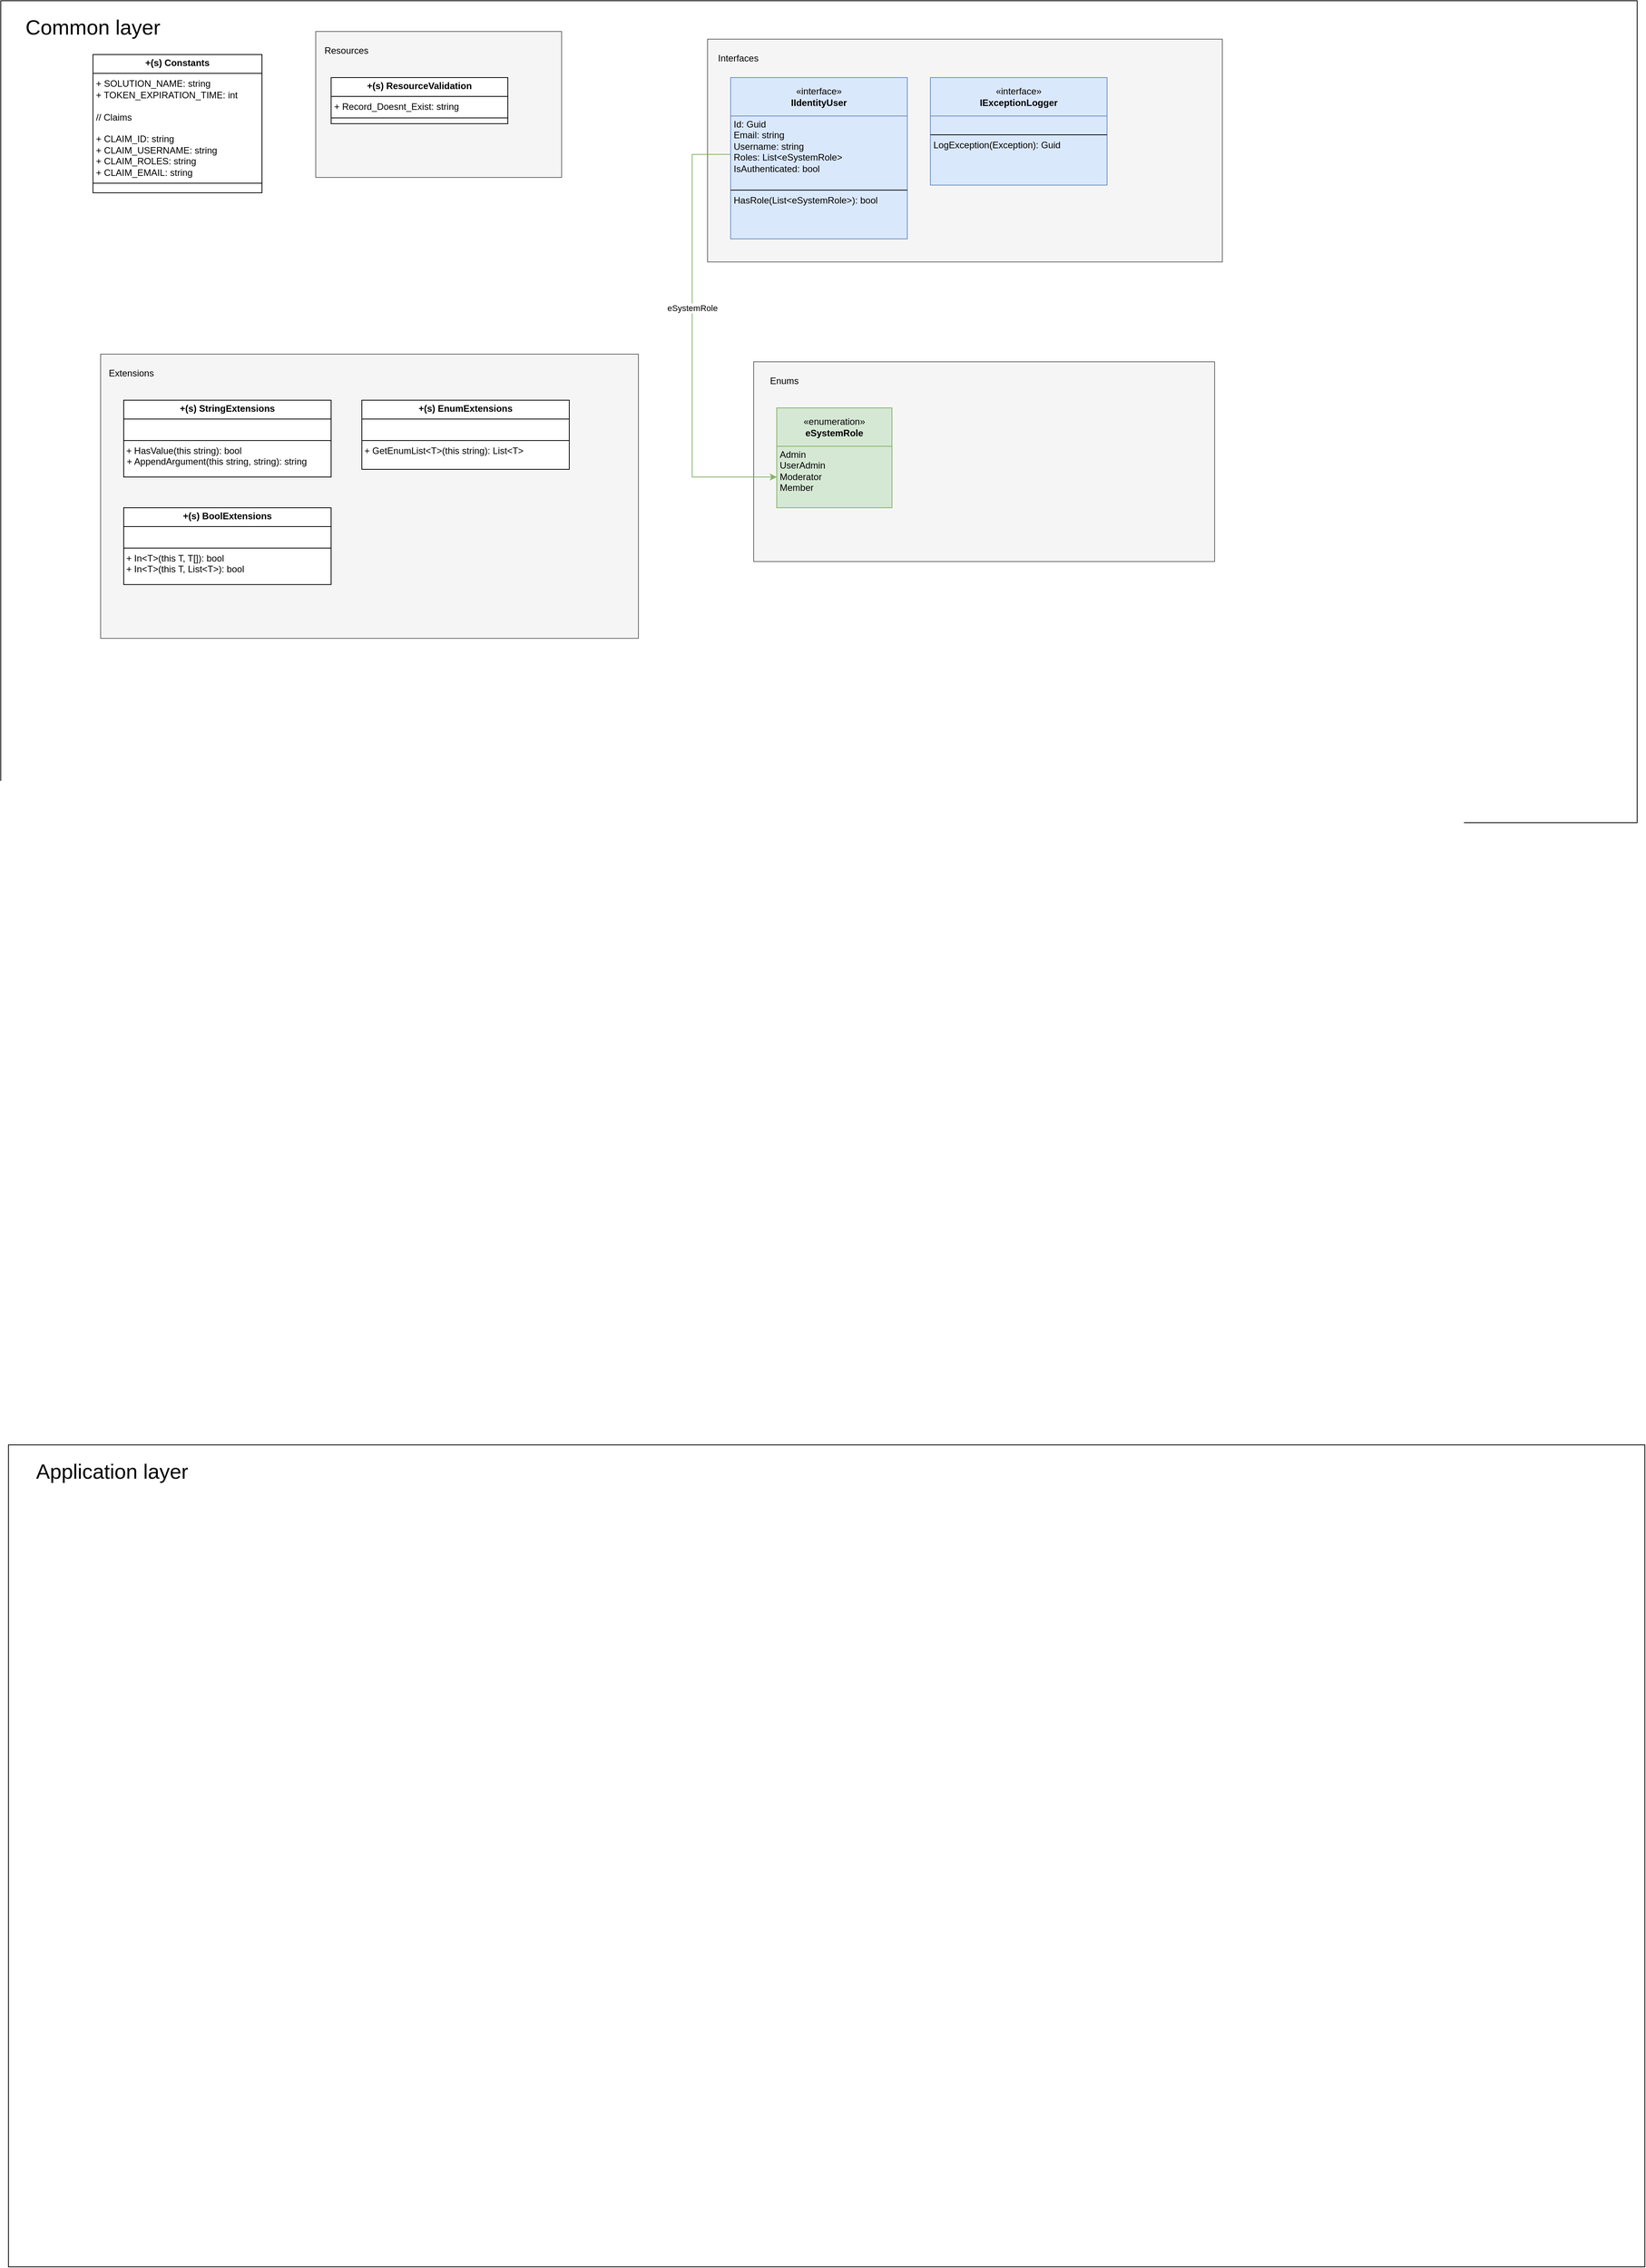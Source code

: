 <mxfile version="24.5.5" type="device">
  <diagram name="Page-1" id="CqNwt3TztA1D4tDZatW8">
    <mxGraphModel dx="6563" dy="3088" grid="1" gridSize="10" guides="1" tooltips="1" connect="1" arrows="1" fold="1" page="1" pageScale="1" pageWidth="827" pageHeight="1169" math="0" shadow="0">
      <root>
        <mxCell id="0" />
        <mxCell id="1" parent="0" />
        <mxCell id="h7EgRy8KijaexqdkXfog-39" value="Layers" parent="0" />
        <mxCell id="h7EgRy8KijaexqdkXfog-40" value="" style="rounded=0;whiteSpace=wrap;html=1;" vertex="1" parent="h7EgRy8KijaexqdkXfog-39">
          <mxGeometry x="-200" y="20" width="2130" height="1070" as="geometry" />
        </mxCell>
        <mxCell id="h7EgRy8KijaexqdkXfog-41" value="Common layer" style="text;html=1;align=center;verticalAlign=middle;whiteSpace=wrap;rounded=0;fontSize=27;" vertex="1" parent="h7EgRy8KijaexqdkXfog-39">
          <mxGeometry x="-180" y="40" width="200" height="30" as="geometry" />
        </mxCell>
        <mxCell id="h7EgRy8KijaexqdkXfog-70" value="" style="rounded=0;whiteSpace=wrap;html=1;" vertex="1" parent="h7EgRy8KijaexqdkXfog-39">
          <mxGeometry x="-190" y="1900" width="2130" height="1070" as="geometry" />
        </mxCell>
        <mxCell id="h7EgRy8KijaexqdkXfog-71" value="Application layer" style="text;html=1;align=center;verticalAlign=middle;whiteSpace=wrap;rounded=0;fontSize=27;" vertex="1" parent="h7EgRy8KijaexqdkXfog-39">
          <mxGeometry x="-170" y="1920" width="230" height="30" as="geometry" />
        </mxCell>
        <mxCell id="h7EgRy8KijaexqdkXfog-30" value="Blokovi" parent="0" />
        <mxCell id="h7EgRy8KijaexqdkXfog-42" value="" style="rounded=0;whiteSpace=wrap;html=1;fillColor=#f5f5f5;fontColor=#333333;strokeColor=#666666;" vertex="1" parent="h7EgRy8KijaexqdkXfog-30">
          <mxGeometry x="210" y="60" width="320" height="190" as="geometry" />
        </mxCell>
        <mxCell id="h7EgRy8KijaexqdkXfog-43" value="" style="rounded=0;whiteSpace=wrap;html=1;fillColor=#f5f5f5;fontColor=#333333;strokeColor=#666666;" vertex="1" parent="h7EgRy8KijaexqdkXfog-30">
          <mxGeometry x="720" y="70" width="670" height="290" as="geometry" />
        </mxCell>
        <mxCell id="h7EgRy8KijaexqdkXfog-44" value="" style="rounded=0;whiteSpace=wrap;html=1;fillColor=#f5f5f5;fontColor=#333333;strokeColor=#666666;" vertex="1" parent="h7EgRy8KijaexqdkXfog-30">
          <mxGeometry x="-70" y="480" width="700" height="370" as="geometry" />
        </mxCell>
        <mxCell id="h7EgRy8KijaexqdkXfog-45" value="" style="rounded=0;whiteSpace=wrap;html=1;fillColor=#f5f5f5;fontColor=#333333;strokeColor=#666666;glass=0;shadow=0;" vertex="1" parent="h7EgRy8KijaexqdkXfog-30">
          <mxGeometry x="780" y="490" width="600" height="260" as="geometry" />
        </mxCell>
        <mxCell id="h7EgRy8KijaexqdkXfog-46" value="Entities" parent="0" />
        <mxCell id="h7EgRy8KijaexqdkXfog-47" value="&lt;p style=&quot;margin:0px;margin-top:4px;text-align:center;&quot;&gt;&lt;b&gt;+(s) Constants&lt;/b&gt;&lt;/p&gt;&lt;hr size=&quot;1&quot; style=&quot;border-style:solid;&quot;&gt;&lt;p style=&quot;margin:0px;margin-left:4px;&quot;&gt;+ SOLUTION_NAME: string&lt;/p&gt;&lt;p style=&quot;margin:0px;margin-left:4px;&quot;&gt;+ TOKEN_EXPIRATION_TIME: int&lt;/p&gt;&lt;p style=&quot;margin:0px;margin-left:4px;&quot;&gt;&lt;br&gt;&lt;/p&gt;&lt;p style=&quot;margin:0px;margin-left:4px;&quot;&gt;// Claims&lt;/p&gt;&lt;p style=&quot;margin:0px;margin-left:4px;&quot;&gt;&lt;br&gt;&lt;/p&gt;&lt;p style=&quot;margin:0px;margin-left:4px;&quot;&gt;+ CLAIM_ID: string&lt;/p&gt;&lt;p style=&quot;margin:0px;margin-left:4px;&quot;&gt;+ CLAIM_USERNAME: string&lt;/p&gt;&lt;p style=&quot;margin:0px;margin-left:4px;&quot;&gt;+ CLAIM_ROLES: string&lt;/p&gt;&lt;p style=&quot;margin:0px;margin-left:4px;&quot;&gt;+ CLAIM_EMAIL: string&lt;/p&gt;&lt;hr size=&quot;1&quot; style=&quot;border-style:solid;&quot;&gt;&lt;p style=&quot;margin:0px;margin-left:4px;&quot;&gt;&lt;br&gt;&lt;/p&gt;" style="verticalAlign=top;align=left;overflow=fill;html=1;whiteSpace=wrap;" vertex="1" parent="h7EgRy8KijaexqdkXfog-46">
          <mxGeometry x="-80" y="90" width="220" height="180" as="geometry" />
        </mxCell>
        <mxCell id="h7EgRy8KijaexqdkXfog-48" value="Resources" style="text;html=1;align=center;verticalAlign=middle;whiteSpace=wrap;rounded=0;" vertex="1" parent="h7EgRy8KijaexqdkXfog-46">
          <mxGeometry x="220" y="70" width="60" height="30" as="geometry" />
        </mxCell>
        <mxCell id="h7EgRy8KijaexqdkXfog-49" value="&lt;p style=&quot;margin:0px;margin-top:4px;text-align:center;&quot;&gt;&lt;b&gt;+(s) ResourceValidation&lt;/b&gt;&lt;/p&gt;&lt;hr size=&quot;1&quot; style=&quot;border-style:solid;&quot;&gt;&lt;p style=&quot;margin:0px;margin-left:4px;&quot;&gt;+ Record_Doesnt_Exist: string&lt;/p&gt;&lt;hr size=&quot;1&quot; style=&quot;border-style:solid;&quot;&gt;&lt;p style=&quot;margin:0px;margin-left:4px;&quot;&gt;&lt;br&gt;&lt;/p&gt;" style="verticalAlign=top;align=left;overflow=fill;html=1;whiteSpace=wrap;" vertex="1" parent="h7EgRy8KijaexqdkXfog-46">
          <mxGeometry x="230" y="120" width="230" height="60" as="geometry" />
        </mxCell>
        <mxCell id="h7EgRy8KijaexqdkXfog-50" value="Interfaces" style="text;html=1;align=center;verticalAlign=middle;whiteSpace=wrap;rounded=0;" vertex="1" parent="h7EgRy8KijaexqdkXfog-46">
          <mxGeometry x="730" y="80" width="60" height="30" as="geometry" />
        </mxCell>
        <mxCell id="h7EgRy8KijaexqdkXfog-51" style="edgeStyle=orthogonalEdgeStyle;rounded=0;orthogonalLoop=1;jettySize=auto;html=1;exitX=0;exitY=0.25;exitDx=0;exitDy=0;fillColor=#d5e8d4;strokeColor=#82b366;" edge="1" parent="h7EgRy8KijaexqdkXfog-46" source="h7EgRy8KijaexqdkXfog-53" target="h7EgRy8KijaexqdkXfog-63">
          <mxGeometry relative="1" as="geometry">
            <Array as="points">
              <mxPoint x="750" y="220" />
              <mxPoint x="700" y="220" />
              <mxPoint x="700" y="640" />
            </Array>
          </mxGeometry>
        </mxCell>
        <mxCell id="h7EgRy8KijaexqdkXfog-65" value="eSystemRole" style="edgeLabel;html=1;align=center;verticalAlign=middle;resizable=0;points=[];" vertex="1" connectable="0" parent="h7EgRy8KijaexqdkXfog-51">
          <mxGeometry x="-0.119" relative="1" as="geometry">
            <mxPoint as="offset" />
          </mxGeometry>
        </mxCell>
        <mxCell id="h7EgRy8KijaexqdkXfog-53" value="&lt;p style=&quot;margin:0px;margin-top:4px;text-align:center;&quot;&gt;&lt;/p&gt;&lt;p style=&quot;margin:0px;margin-left:4px;&quot;&gt;Id: Guid&lt;/p&gt;&lt;p style=&quot;margin:0px;margin-left:4px;&quot;&gt;Email: string&lt;/p&gt;&lt;p style=&quot;margin:0px;margin-left:4px;&quot;&gt;Username: string&lt;/p&gt;&lt;p style=&quot;margin:0px;margin-left:4px;&quot;&gt;Roles: List&amp;lt;eSystemRole&amp;gt;&lt;/p&gt;&lt;p style=&quot;margin:0px;margin-left:4px;&quot;&gt;IsAuthenticated: bool&lt;/p&gt;&lt;p style=&quot;margin:0px;margin-left:4px;&quot;&gt;&lt;br&gt;&lt;/p&gt;&lt;hr size=&quot;1&quot; style=&quot;border-style:solid;&quot;&gt;&lt;p style=&quot;margin:0px;margin-left:4px;&quot;&gt;HasRole(List&amp;lt;eSystemRole&amp;gt;): bool&lt;/p&gt;" style="verticalAlign=top;align=left;overflow=fill;html=1;whiteSpace=wrap;fillColor=#dae8fc;strokeColor=#6c8ebf;" vertex="1" parent="h7EgRy8KijaexqdkXfog-46">
          <mxGeometry x="750" y="170" width="230" height="160" as="geometry" />
        </mxCell>
        <mxCell id="h7EgRy8KijaexqdkXfog-54" value="&lt;p style=&quot;margin:0px;margin-top:4px;text-align:center;&quot;&gt;&lt;br&gt;&lt;/p&gt;&lt;hr size=&quot;1&quot; style=&quot;border-style:solid;&quot;&gt;&lt;p style=&quot;margin:0px;margin-left:4px;&quot;&gt;LogException(Exception): Guid&lt;/p&gt;" style="verticalAlign=top;align=left;overflow=fill;html=1;whiteSpace=wrap;fillColor=#dae8fc;strokeColor=#6c8ebf;" vertex="1" parent="h7EgRy8KijaexqdkXfog-46">
          <mxGeometry x="1010" y="170" width="230" height="90" as="geometry" />
        </mxCell>
        <mxCell id="h7EgRy8KijaexqdkXfog-55" value="Extensions" style="text;html=1;align=center;verticalAlign=middle;whiteSpace=wrap;rounded=0;" vertex="1" parent="h7EgRy8KijaexqdkXfog-46">
          <mxGeometry x="-60" y="490" width="60" height="30" as="geometry" />
        </mxCell>
        <mxCell id="h7EgRy8KijaexqdkXfog-56" value="&lt;p style=&quot;margin:0px;margin-top:4px;text-align:center;&quot;&gt;&lt;b&gt;+(s) StringExtensions&lt;/b&gt;&lt;/p&gt;&lt;hr size=&quot;1&quot; style=&quot;border-style:solid;&quot;&gt;&lt;p style=&quot;margin:0px;margin-left:4px;&quot;&gt;&lt;br&gt;&lt;/p&gt;&lt;hr size=&quot;1&quot; style=&quot;border-style:solid;&quot;&gt;&amp;nbsp;+ HasValue(this string): bool&lt;br&gt;&lt;p style=&quot;margin:0px;margin-left:4px;&quot;&gt;+ AppendArgument(this string, string): string&lt;/p&gt;" style="verticalAlign=top;align=left;overflow=fill;html=1;whiteSpace=wrap;" vertex="1" parent="h7EgRy8KijaexqdkXfog-46">
          <mxGeometry x="-40" y="540" width="270" height="100" as="geometry" />
        </mxCell>
        <mxCell id="h7EgRy8KijaexqdkXfog-57" value="&lt;p style=&quot;margin:0px;margin-top:4px;text-align:center;&quot;&gt;&lt;b&gt;+(s) EnumExtensions&lt;/b&gt;&lt;/p&gt;&lt;hr size=&quot;1&quot; style=&quot;border-style:solid;&quot;&gt;&lt;p style=&quot;margin:0px;margin-left:4px;&quot;&gt;&lt;br&gt;&lt;/p&gt;&lt;hr size=&quot;1&quot; style=&quot;border-style:solid;&quot;&gt;&amp;nbsp;+ GetEnumList&amp;lt;T&amp;gt;(this string): List&amp;lt;T&amp;gt;" style="verticalAlign=top;align=left;overflow=fill;html=1;whiteSpace=wrap;" vertex="1" parent="h7EgRy8KijaexqdkXfog-46">
          <mxGeometry x="270" y="540" width="270" height="90" as="geometry" />
        </mxCell>
        <mxCell id="h7EgRy8KijaexqdkXfog-58" value="&lt;p style=&quot;margin:0px;margin-top:4px;text-align:center;&quot;&gt;&lt;b&gt;+(s) BoolExtensions&lt;/b&gt;&lt;/p&gt;&lt;hr size=&quot;1&quot; style=&quot;border-style:solid;&quot;&gt;&lt;p style=&quot;margin:0px;margin-left:4px;&quot;&gt;&lt;br&gt;&lt;/p&gt;&lt;hr size=&quot;1&quot; style=&quot;border-style:solid;&quot;&gt;&amp;nbsp;+ In&amp;lt;T&amp;gt;(this T, T[]): bool&lt;div&gt;&amp;nbsp;+ In&amp;lt;T&amp;gt;(this T, List&amp;lt;T&amp;gt;): bool&lt;/div&gt;" style="verticalAlign=top;align=left;overflow=fill;html=1;whiteSpace=wrap;" vertex="1" parent="h7EgRy8KijaexqdkXfog-46">
          <mxGeometry x="-40" y="680" width="270" height="100" as="geometry" />
        </mxCell>
        <mxCell id="h7EgRy8KijaexqdkXfog-59" value="Enums" style="text;html=1;align=center;verticalAlign=middle;whiteSpace=wrap;rounded=0;" vertex="1" parent="h7EgRy8KijaexqdkXfog-46">
          <mxGeometry x="790" y="500" width="60" height="30" as="geometry" />
        </mxCell>
        <mxCell id="h7EgRy8KijaexqdkXfog-60" value="«interface»&lt;br&gt;&lt;b&gt;IIdentityUser&lt;/b&gt;" style="html=1;whiteSpace=wrap;fillColor=#dae8fc;strokeColor=#6c8ebf;" vertex="1" parent="h7EgRy8KijaexqdkXfog-46">
          <mxGeometry x="750" y="120" width="230" height="50" as="geometry" />
        </mxCell>
        <mxCell id="h7EgRy8KijaexqdkXfog-61" value="«interface»&lt;br&gt;&lt;b&gt;IExceptionLogger&lt;/b&gt;" style="html=1;whiteSpace=wrap;fillColor=#dae8fc;strokeColor=#6c8ebf;" vertex="1" parent="h7EgRy8KijaexqdkXfog-46">
          <mxGeometry x="1010" y="120" width="230" height="50" as="geometry" />
        </mxCell>
        <mxCell id="h7EgRy8KijaexqdkXfog-62" value="«enumeration»&lt;br&gt;&lt;b&gt;eSystemRole&lt;/b&gt;" style="html=1;whiteSpace=wrap;fillColor=#d5e8d4;strokeColor=#82b366;" vertex="1" parent="h7EgRy8KijaexqdkXfog-46">
          <mxGeometry x="810" y="550" width="150" height="50" as="geometry" />
        </mxCell>
        <mxCell id="h7EgRy8KijaexqdkXfog-63" value="&lt;p style=&quot;margin:0px;margin-top:4px;text-align:center;&quot;&gt;&lt;/p&gt;&lt;p style=&quot;margin:0px;margin-left:4px;&quot;&gt;Admin&lt;/p&gt;&lt;p style=&quot;margin:0px;margin-left:4px;&quot;&gt;UserAdmin&lt;/p&gt;&lt;p style=&quot;margin:0px;margin-left:4px;&quot;&gt;Moderator&lt;/p&gt;&lt;p style=&quot;margin:0px;margin-left:4px;&quot;&gt;Member&lt;/p&gt;" style="verticalAlign=top;align=left;overflow=fill;html=1;whiteSpace=wrap;fillColor=#d5e8d4;strokeColor=#82b366;" vertex="1" parent="h7EgRy8KijaexqdkXfog-46">
          <mxGeometry x="810" y="600" width="150" height="80" as="geometry" />
        </mxCell>
      </root>
    </mxGraphModel>
  </diagram>
</mxfile>
